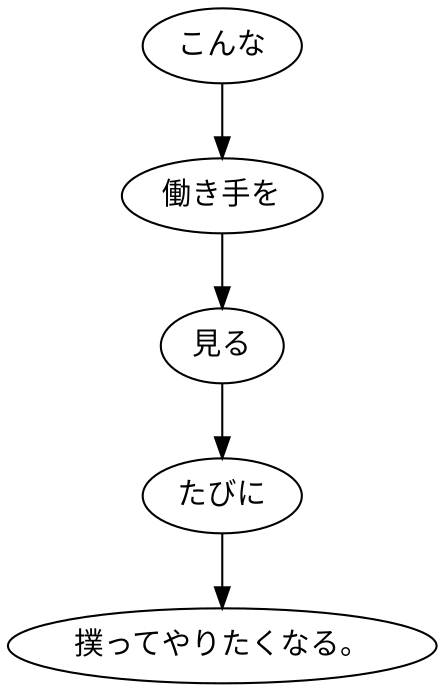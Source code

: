 digraph graph6668 {
	node0 [label="こんな"];
	node1 [label="働き手を"];
	node2 [label="見る"];
	node3 [label="たびに"];
	node4 [label="撲ってやりたくなる。"];
	node0 -> node1;
	node1 -> node2;
	node2 -> node3;
	node3 -> node4;
}
